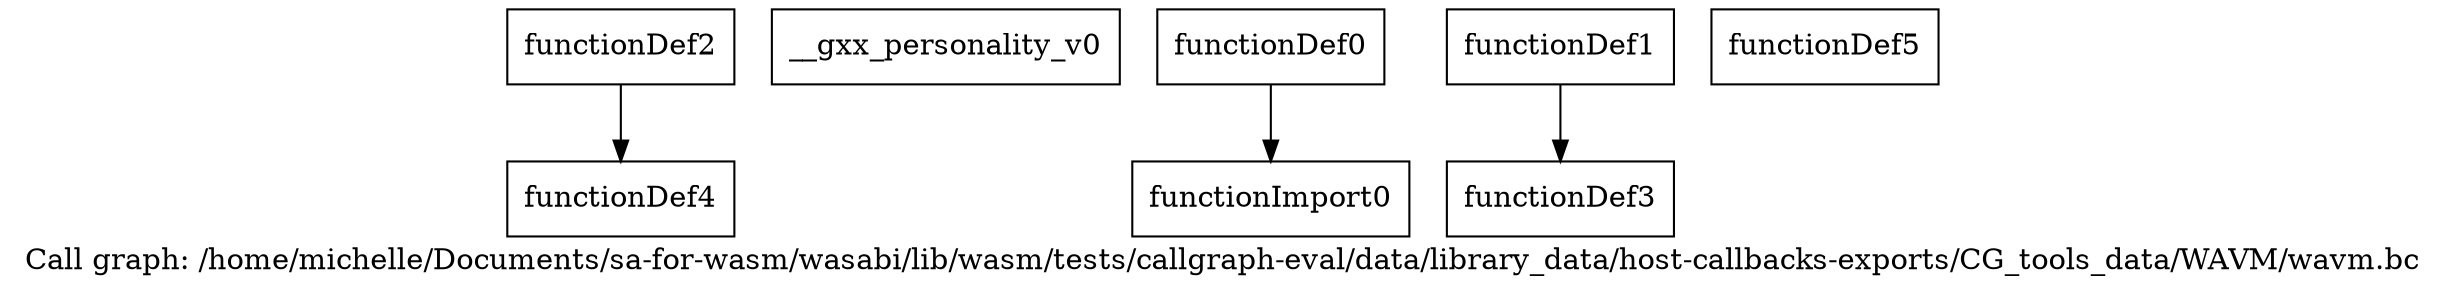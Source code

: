 digraph "Call graph: /home/michelle/Documents/sa-for-wasm/wasabi/lib/wasm/tests/callgraph-eval/data/library_data/host-callbacks-exports/CG_tools_data/WAVM/wavm.bc" {
	label="Call graph: /home/michelle/Documents/sa-for-wasm/wasabi/lib/wasm/tests/callgraph-eval/data/library_data/host-callbacks-exports/CG_tools_data/WAVM/wavm.bc";

	Node0x188c190 [shape=record,label="{functionDef4}"];
	Node0x188bc80 [shape=record,label="{__gxx_personality_v0}"];
	Node0x188bd60 [shape=record,label="{functionImport0}"];
	Node0x188bde0 [shape=record,label="{functionDef0}"];
	Node0x188bde0 -> Node0x188bd60;
	Node0x188be90 [shape=record,label="{functionDef1}"];
	Node0x188be90 -> Node0x188bf10;
	Node0x188bfc0 [shape=record,label="{functionDef2}"];
	Node0x188bfc0 -> Node0x188c190;
	Node0x188bf10 [shape=record,label="{functionDef3}"];
	Node0x188c240 [shape=record,label="{functionDef5}"];
}
